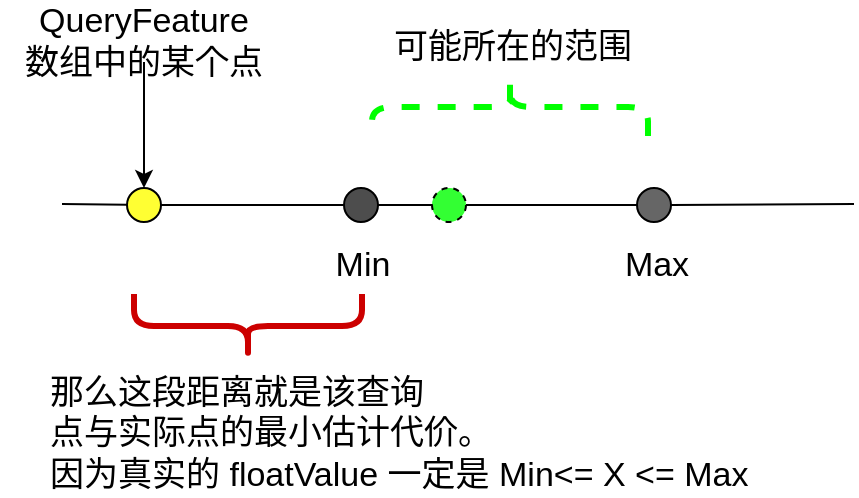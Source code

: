 ﻿<mxfile version="12.2.4"><diagram id="gTX1wIGOyTt5i0pFKWsg"><mxGraphModel dx="992" dy="1018" grid="0" gridSize="10" guides="1" tooltips="1" connect="1" arrows="1" fold="1" page="0" pageScale="1" pageWidth="850" pageHeight="1100" math="0" shadow="0"><root><mxCell id="0"/><mxCell id="1" parent="0"/><mxCell id="2" value="" style="endArrow=none;html=1;" edge="1" parent="1" source="5"><mxGeometry width="50" height="50" relative="1" as="geometry"><mxPoint x="20" y="70" as="sourcePoint"/><mxPoint x="416" y="70" as="targetPoint"/></mxGeometry></mxCell><mxCell id="3" value="" style="ellipse;whiteSpace=wrap;html=1;aspect=fixed;fillColor=#4D4D4D;" vertex="1" parent="1"><mxGeometry x="161" y="62" width="17" height="17" as="geometry"/></mxCell><mxCell id="4" value="" style="endArrow=none;html=1;" edge="1" parent="1" source="13" target="3"><mxGeometry width="50" height="50" relative="1" as="geometry"><mxPoint x="20" y="70" as="sourcePoint"/><mxPoint x="460" y="70" as="targetPoint"/></mxGeometry></mxCell><mxCell id="5" value="" style="ellipse;whiteSpace=wrap;html=1;aspect=fixed;fillColor=#666666;" vertex="1" parent="1"><mxGeometry x="307.5" y="62" width="17" height="17" as="geometry"/></mxCell><mxCell id="6" value="" style="endArrow=none;html=1;" edge="1" parent="1" source="20" target="5"><mxGeometry width="50" height="50" relative="1" as="geometry"><mxPoint x="82" y="70.5" as="sourcePoint"/><mxPoint x="460" y="70" as="targetPoint"/></mxGeometry></mxCell><mxCell id="9" value="Min&lt;br style=&quot;font-size: 17px;&quot;&gt;" style="text;html=1;resizable=0;points=[];autosize=1;align=center;verticalAlign=top;spacingTop=-6;fillColor=none;strokeColor=none;fontColor=#000000;fontSize=17;textDirection=ltr;" vertex="1" parent="1"><mxGeometry x="155" y="90" width="29" height="14" as="geometry"/></mxCell><mxCell id="10" value="Max" style="text;html=1;resizable=0;points=[];autosize=1;align=center;verticalAlign=top;spacingTop=-6;fillColor=none;strokeColor=none;fontColor=#000000;fontSize=17;textDirection=ltr;" vertex="1" parent="1"><mxGeometry x="295.5" y="90" width="42" height="18" as="geometry"/></mxCell><mxCell id="16" value="" style="edgeStyle=orthogonalEdgeStyle;rounded=0;orthogonalLoop=1;jettySize=auto;html=1;fontSize=17;fontColor=none;entryX=0.5;entryY=0;entryDx=0;entryDy=0;" edge="1" parent="1" source="11" target="13"><mxGeometry relative="1" as="geometry"><mxPoint x="70" y="19" as="targetPoint"/></mxGeometry></mxCell><mxCell id="11" value="QueryFeature&lt;br&gt;数组中的某个点" style="text;html=1;strokeColor=none;fillColor=none;align=center;verticalAlign=middle;whiteSpace=wrap;rounded=0;fontSize=17;fontColor=#000000;" vertex="1" parent="1"><mxGeometry x="-11" y="-21" width="144" height="20" as="geometry"/></mxCell><mxCell id="13" value="" style="ellipse;whiteSpace=wrap;html=1;aspect=fixed;fillColor=#FFFF33;fontColor=none;noLabel=1;" vertex="1" parent="1"><mxGeometry x="52.5" y="62" width="17" height="17" as="geometry"/></mxCell><mxCell id="14" value="" style="endArrow=none;html=1;" edge="1" parent="1" target="13"><mxGeometry width="50" height="50" relative="1" as="geometry"><mxPoint x="20" y="70" as="sourcePoint"/><mxPoint x="161" y="70.5" as="targetPoint"/></mxGeometry></mxCell><mxCell id="18" value="" style="shape=curlyBracket;whiteSpace=wrap;html=1;rounded=1;fillColor=#FFFF33;fontSize=17;fontColor=none;align=center;direction=north;strokeColor=#CC0000;strokeWidth=3;" vertex="1" parent="1"><mxGeometry x="56" y="115" width="114" height="32" as="geometry"/></mxCell><mxCell id="19" value="那么这段距离就是该查询&lt;br&gt;点与实际点的最小估计代价。&lt;br&gt;因为真实的 floatValue 一定是 Min&amp;lt;= X &amp;lt;= Max&lt;br&gt;" style="text;html=1;resizable=0;points=[];autosize=1;align=left;verticalAlign=top;spacingTop=-4;fontSize=17;fontColor=none;" vertex="1" parent="1"><mxGeometry x="12" y="152" width="359" height="60" as="geometry"/></mxCell><mxCell id="20" value="" style="ellipse;whiteSpace=wrap;html=1;aspect=fixed;fillColor=#33FF33;fontColor=none;noLabel=1;dashed=1;" vertex="1" parent="1"><mxGeometry x="205" y="62" width="17" height="17" as="geometry"/></mxCell><mxCell id="21" value="" style="endArrow=none;html=1;" edge="1" parent="1" source="3" target="20"><mxGeometry width="50" height="50" relative="1" as="geometry"><mxPoint x="178" y="70.5" as="sourcePoint"/><mxPoint x="307.5" y="70.5" as="targetPoint"/></mxGeometry></mxCell><mxCell id="22" value="可能所在的范围" style="text;html=1;resizable=0;points=[];autosize=1;align=left;verticalAlign=top;spacingTop=-4;fontSize=17;fontColor=none;" vertex="1" parent="1"><mxGeometry x="184" y="-21" width="129" height="20" as="geometry"/></mxCell><mxCell id="23" value="" style="shape=curlyBracket;whiteSpace=wrap;html=1;rounded=1;dashed=1;strokeColor=#00FF00;strokeWidth=3;fillColor=#00CC00;fontSize=17;fontColor=none;align=center;direction=south;" vertex="1" parent="1"><mxGeometry x="175" y="7" width="138" height="29" as="geometry"/></mxCell></root></mxGraphModel></diagram></mxfile>